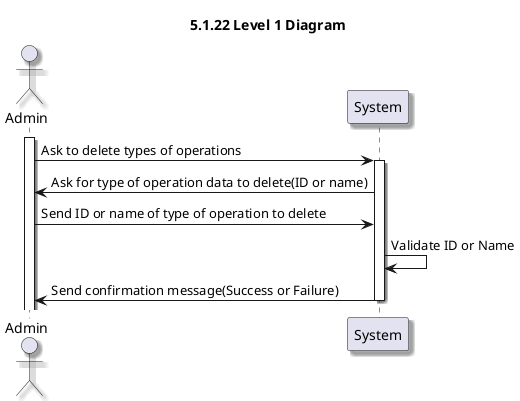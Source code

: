 @startuml level_1
skinparam handwritten false
skinparam monochrome false
skinparam packageStyle rect
skinparam shadowing true
title 5.1.22 Level 1 Diagram

actor Admin as AD

activate AD
AD -> System: Ask to delete types of operations
activate System
System -> AD: Ask for type of operation data to delete(ID or name)
AD -> System: Send ID or name of type of operation to delete
System -> System: Validate ID or Name
System -> AD: Send confirmation message(Success or Failure)
deactivate System

@enduml